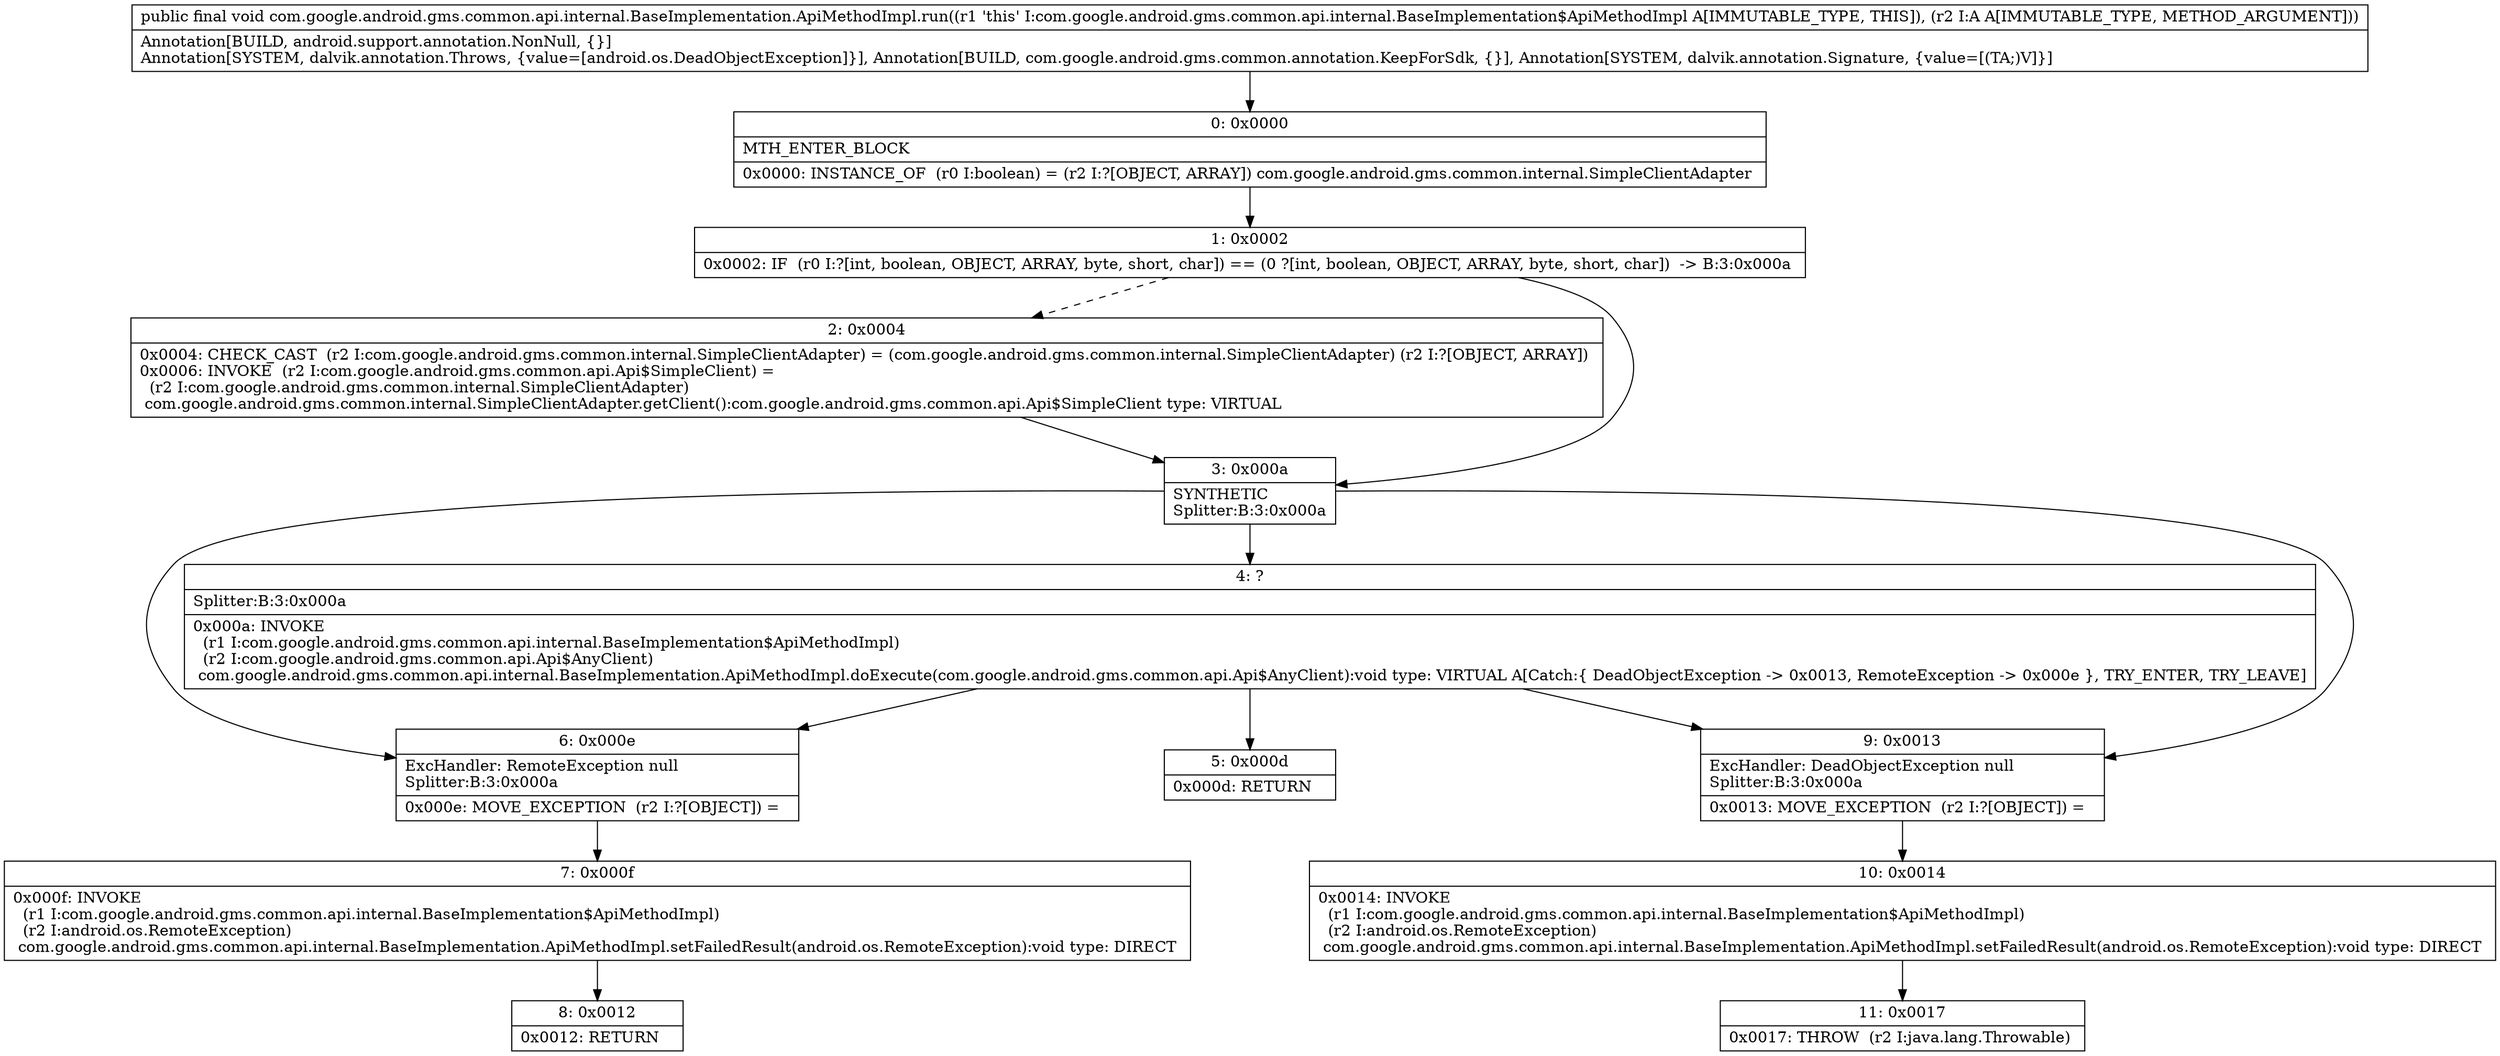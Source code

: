 digraph "CFG forcom.google.android.gms.common.api.internal.BaseImplementation.ApiMethodImpl.run(Lcom\/google\/android\/gms\/common\/api\/Api$AnyClient;)V" {
Node_0 [shape=record,label="{0\:\ 0x0000|MTH_ENTER_BLOCK\l|0x0000: INSTANCE_OF  (r0 I:boolean) = (r2 I:?[OBJECT, ARRAY]) com.google.android.gms.common.internal.SimpleClientAdapter \l}"];
Node_1 [shape=record,label="{1\:\ 0x0002|0x0002: IF  (r0 I:?[int, boolean, OBJECT, ARRAY, byte, short, char]) == (0 ?[int, boolean, OBJECT, ARRAY, byte, short, char])  \-\> B:3:0x000a \l}"];
Node_2 [shape=record,label="{2\:\ 0x0004|0x0004: CHECK_CAST  (r2 I:com.google.android.gms.common.internal.SimpleClientAdapter) = (com.google.android.gms.common.internal.SimpleClientAdapter) (r2 I:?[OBJECT, ARRAY]) \l0x0006: INVOKE  (r2 I:com.google.android.gms.common.api.Api$SimpleClient) = \l  (r2 I:com.google.android.gms.common.internal.SimpleClientAdapter)\l com.google.android.gms.common.internal.SimpleClientAdapter.getClient():com.google.android.gms.common.api.Api$SimpleClient type: VIRTUAL \l}"];
Node_3 [shape=record,label="{3\:\ 0x000a|SYNTHETIC\lSplitter:B:3:0x000a\l}"];
Node_4 [shape=record,label="{4\:\ ?|Splitter:B:3:0x000a\l|0x000a: INVOKE  \l  (r1 I:com.google.android.gms.common.api.internal.BaseImplementation$ApiMethodImpl)\l  (r2 I:com.google.android.gms.common.api.Api$AnyClient)\l com.google.android.gms.common.api.internal.BaseImplementation.ApiMethodImpl.doExecute(com.google.android.gms.common.api.Api$AnyClient):void type: VIRTUAL A[Catch:\{ DeadObjectException \-\> 0x0013, RemoteException \-\> 0x000e \}, TRY_ENTER, TRY_LEAVE]\l}"];
Node_5 [shape=record,label="{5\:\ 0x000d|0x000d: RETURN   \l}"];
Node_6 [shape=record,label="{6\:\ 0x000e|ExcHandler: RemoteException null\lSplitter:B:3:0x000a\l|0x000e: MOVE_EXCEPTION  (r2 I:?[OBJECT]) =  \l}"];
Node_7 [shape=record,label="{7\:\ 0x000f|0x000f: INVOKE  \l  (r1 I:com.google.android.gms.common.api.internal.BaseImplementation$ApiMethodImpl)\l  (r2 I:android.os.RemoteException)\l com.google.android.gms.common.api.internal.BaseImplementation.ApiMethodImpl.setFailedResult(android.os.RemoteException):void type: DIRECT \l}"];
Node_8 [shape=record,label="{8\:\ 0x0012|0x0012: RETURN   \l}"];
Node_9 [shape=record,label="{9\:\ 0x0013|ExcHandler: DeadObjectException null\lSplitter:B:3:0x000a\l|0x0013: MOVE_EXCEPTION  (r2 I:?[OBJECT]) =  \l}"];
Node_10 [shape=record,label="{10\:\ 0x0014|0x0014: INVOKE  \l  (r1 I:com.google.android.gms.common.api.internal.BaseImplementation$ApiMethodImpl)\l  (r2 I:android.os.RemoteException)\l com.google.android.gms.common.api.internal.BaseImplementation.ApiMethodImpl.setFailedResult(android.os.RemoteException):void type: DIRECT \l}"];
Node_11 [shape=record,label="{11\:\ 0x0017|0x0017: THROW  (r2 I:java.lang.Throwable) \l}"];
MethodNode[shape=record,label="{public final void com.google.android.gms.common.api.internal.BaseImplementation.ApiMethodImpl.run((r1 'this' I:com.google.android.gms.common.api.internal.BaseImplementation$ApiMethodImpl A[IMMUTABLE_TYPE, THIS]), (r2 I:A A[IMMUTABLE_TYPE, METHOD_ARGUMENT]))  | Annotation[BUILD, android.support.annotation.NonNull, \{\}]\lAnnotation[SYSTEM, dalvik.annotation.Throws, \{value=[android.os.DeadObjectException]\}], Annotation[BUILD, com.google.android.gms.common.annotation.KeepForSdk, \{\}], Annotation[SYSTEM, dalvik.annotation.Signature, \{value=[(TA;)V]\}]\l}"];
MethodNode -> Node_0;
Node_0 -> Node_1;
Node_1 -> Node_2[style=dashed];
Node_1 -> Node_3;
Node_2 -> Node_3;
Node_3 -> Node_4;
Node_3 -> Node_9;
Node_3 -> Node_6;
Node_4 -> Node_5;
Node_4 -> Node_9;
Node_4 -> Node_6;
Node_6 -> Node_7;
Node_7 -> Node_8;
Node_9 -> Node_10;
Node_10 -> Node_11;
}


